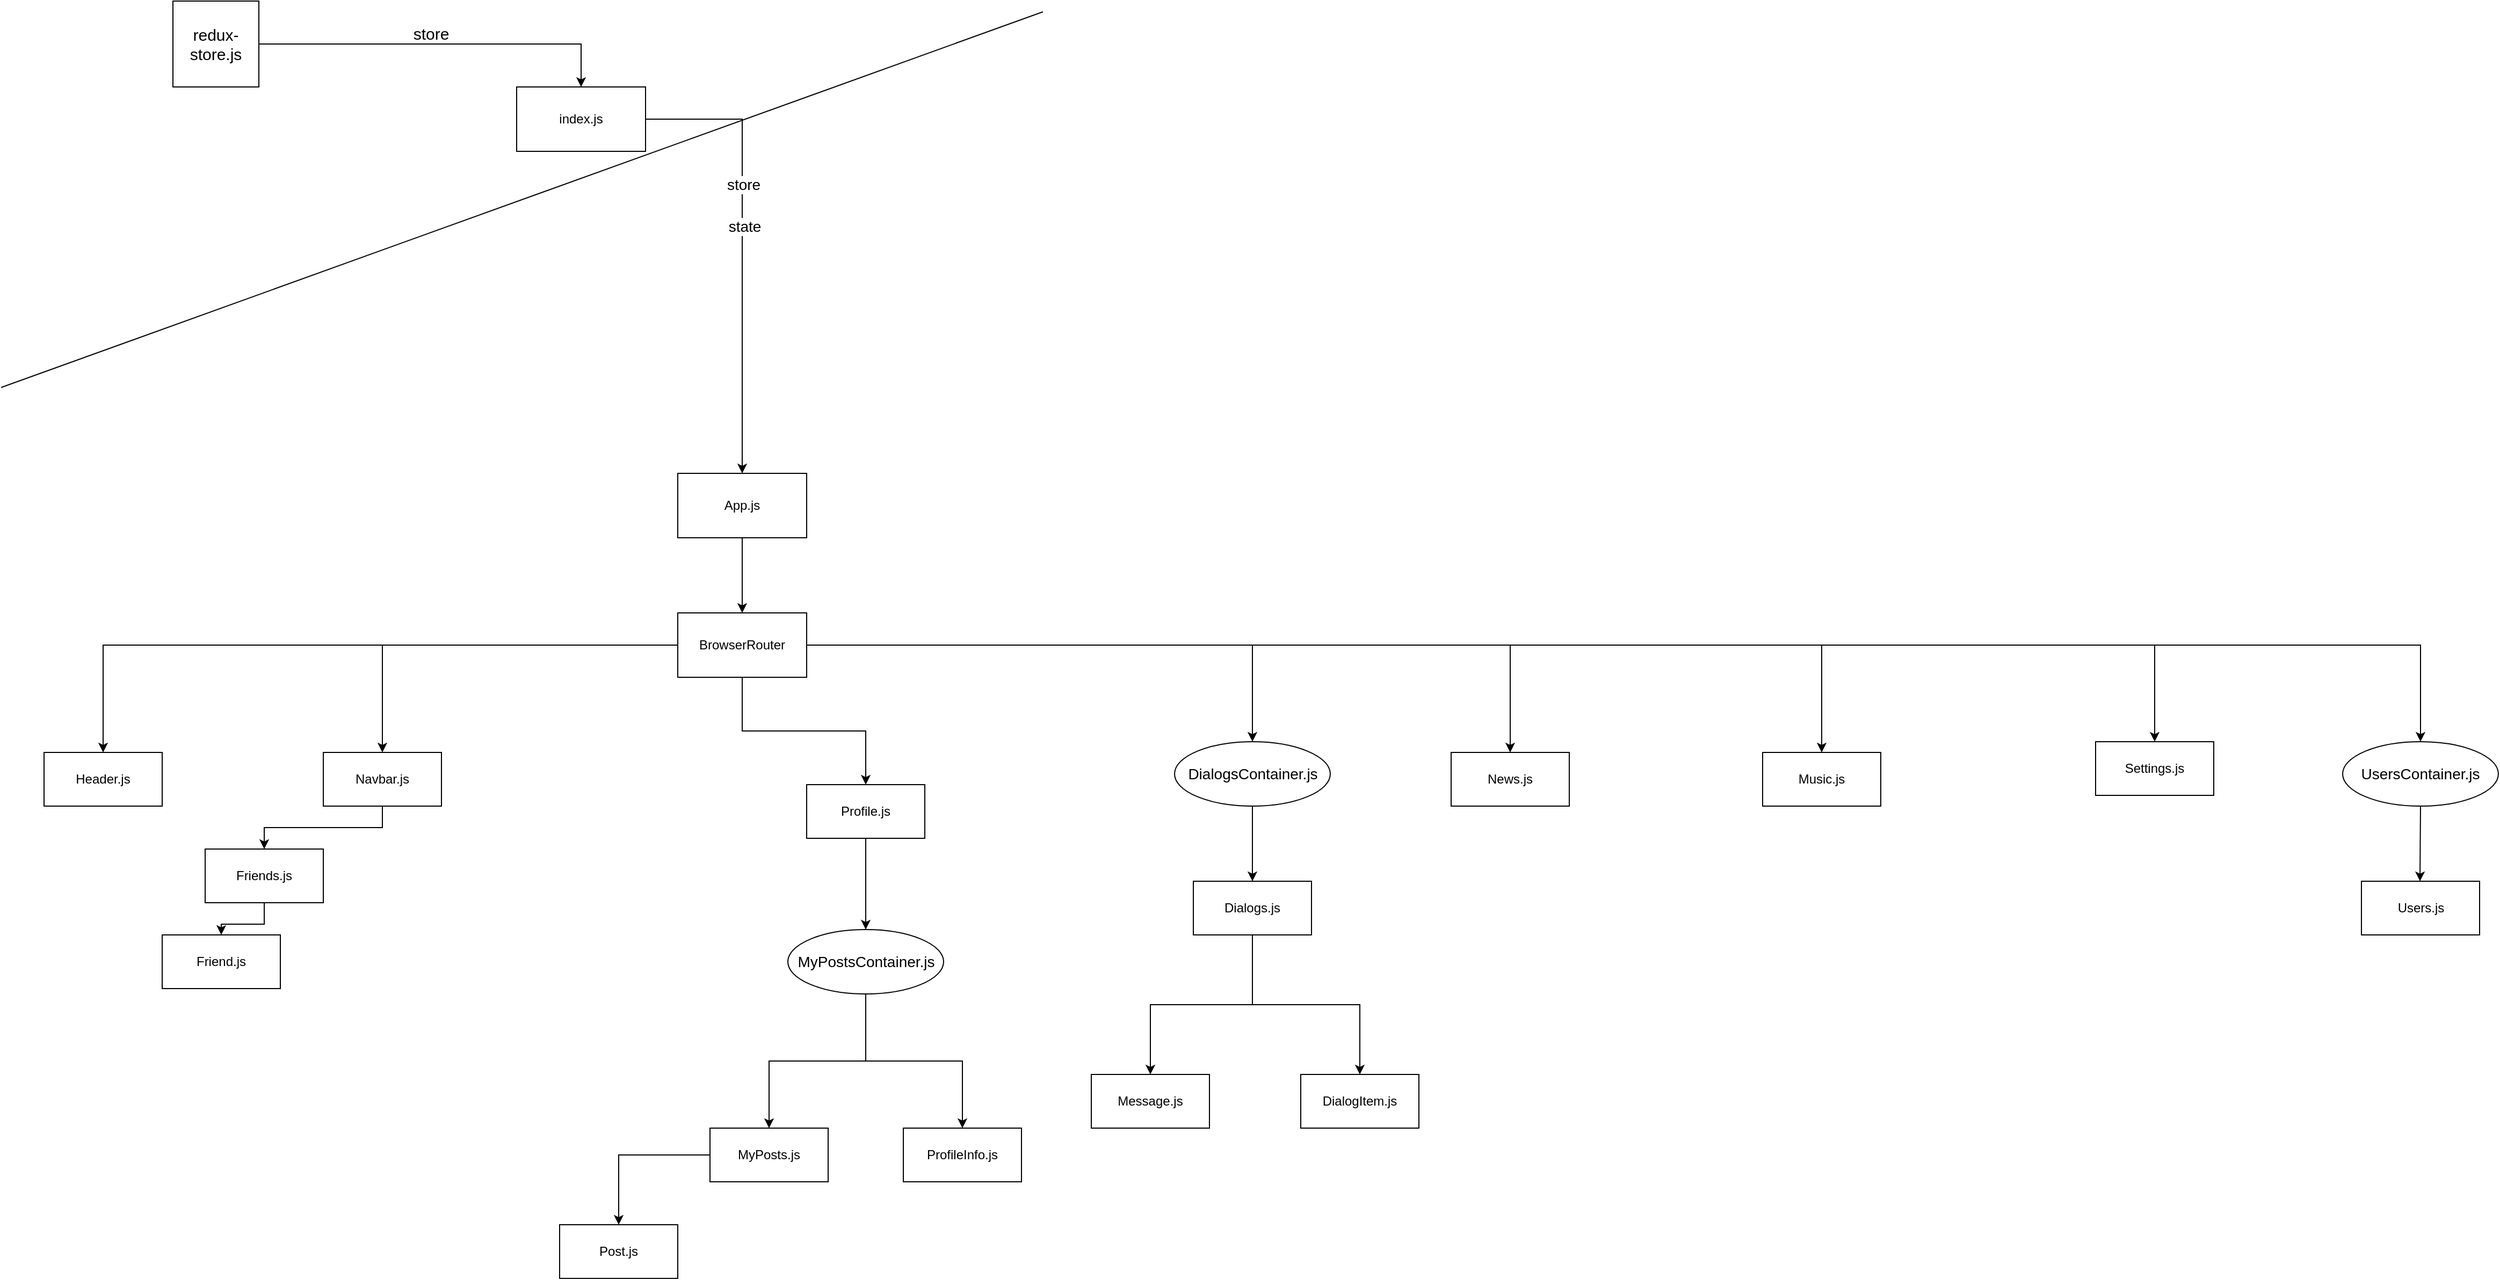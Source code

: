 <mxfile version="16.0.0" type="device"><diagram id="WT5h7fjOcxO-rumlKXHT" name="Page-1"><mxGraphModel dx="1422" dy="4094" grid="1" gridSize="10" guides="1" tooltips="1" connect="1" arrows="1" fold="1" page="1" pageScale="1" pageWidth="2339" pageHeight="3300" math="0" shadow="0"><root><mxCell id="0"/><mxCell id="1" parent="0"/><mxCell id="ESA7YOCMMa1Aec36gQxN-5" style="edgeStyle=orthogonalEdgeStyle;rounded=0;orthogonalLoop=1;jettySize=auto;html=1;entryX=0.5;entryY=0;entryDx=0;entryDy=0;" parent="1" source="ESA7YOCMMa1Aec36gQxN-1" target="ESA7YOCMMa1Aec36gQxN-2" edge="1"><mxGeometry relative="1" as="geometry"/></mxCell><mxCell id="ESA7YOCMMa1Aec36gQxN-6" style="edgeStyle=orthogonalEdgeStyle;rounded=0;orthogonalLoop=1;jettySize=auto;html=1;entryX=0.5;entryY=0;entryDx=0;entryDy=0;" parent="1" source="ESA7YOCMMa1Aec36gQxN-1" target="ESA7YOCMMa1Aec36gQxN-3" edge="1"><mxGeometry relative="1" as="geometry"/></mxCell><mxCell id="ESA7YOCMMa1Aec36gQxN-7" style="edgeStyle=orthogonalEdgeStyle;rounded=0;orthogonalLoop=1;jettySize=auto;html=1;entryX=0.5;entryY=0;entryDx=0;entryDy=0;" parent="1" source="ESA7YOCMMa1Aec36gQxN-1" target="ESA7YOCMMa1Aec36gQxN-4" edge="1"><mxGeometry relative="1" as="geometry"/></mxCell><mxCell id="lSLiHjX5r89HyCvrb0Dv-11" style="edgeStyle=orthogonalEdgeStyle;rounded=0;orthogonalLoop=1;jettySize=auto;html=1;entryX=0.5;entryY=0;entryDx=0;entryDy=0;" parent="1" source="ESA7YOCMMa1Aec36gQxN-1" target="Aruh9PVshhGXNnXCXxC8-13" edge="1"><mxGeometry relative="1" as="geometry"><mxPoint x="1250" y="20" as="targetPoint"/></mxGeometry></mxCell><mxCell id="lSLiHjX5r89HyCvrb0Dv-15" style="edgeStyle=orthogonalEdgeStyle;rounded=0;orthogonalLoop=1;jettySize=auto;html=1;exitX=1;exitY=0.5;exitDx=0;exitDy=0;entryX=0.5;entryY=0;entryDx=0;entryDy=0;" parent="1" source="ESA7YOCMMa1Aec36gQxN-1" target="lSLiHjX5r89HyCvrb0Dv-12" edge="1"><mxGeometry relative="1" as="geometry"/></mxCell><mxCell id="lSLiHjX5r89HyCvrb0Dv-16" style="edgeStyle=orthogonalEdgeStyle;rounded=0;orthogonalLoop=1;jettySize=auto;html=1;exitX=1;exitY=0.5;exitDx=0;exitDy=0;entryX=0.5;entryY=0;entryDx=0;entryDy=0;" parent="1" source="ESA7YOCMMa1Aec36gQxN-1" target="lSLiHjX5r89HyCvrb0Dv-13" edge="1"><mxGeometry relative="1" as="geometry"/></mxCell><mxCell id="lSLiHjX5r89HyCvrb0Dv-17" style="edgeStyle=orthogonalEdgeStyle;rounded=0;orthogonalLoop=1;jettySize=auto;html=1;entryX=0.5;entryY=0;entryDx=0;entryDy=0;" parent="1" source="ESA7YOCMMa1Aec36gQxN-1" target="lSLiHjX5r89HyCvrb0Dv-14" edge="1"><mxGeometry relative="1" as="geometry"/></mxCell><mxCell id="sDyoObPOkQRv4sUX_RLB-2" style="edgeStyle=orthogonalEdgeStyle;rounded=0;orthogonalLoop=1;jettySize=auto;html=1;entryX=0.5;entryY=0;entryDx=0;entryDy=0;" parent="1" source="ESA7YOCMMa1Aec36gQxN-1" target="sDyoObPOkQRv4sUX_RLB-3" edge="1"><mxGeometry relative="1" as="geometry"><mxPoint x="2355" y="200" as="targetPoint"/></mxGeometry></mxCell><mxCell id="ESA7YOCMMa1Aec36gQxN-1" value="BrowserRouter&lt;br&gt;" style="rounded=0;whiteSpace=wrap;html=1;" parent="1" vertex="1"><mxGeometry x="730" y="80" width="120" height="60" as="geometry"/></mxCell><mxCell id="ESA7YOCMMa1Aec36gQxN-2" value="Header.js" style="rounded=0;whiteSpace=wrap;html=1;" parent="1" vertex="1"><mxGeometry x="140" y="210" width="110" height="50" as="geometry"/></mxCell><mxCell id="tmSZ2r8efNVsP5F4YcDO-9" style="edgeStyle=orthogonalEdgeStyle;rounded=0;orthogonalLoop=1;jettySize=auto;html=1;entryX=0.5;entryY=0;entryDx=0;entryDy=0;fontSize=15;" parent="1" source="ESA7YOCMMa1Aec36gQxN-3" target="tmSZ2r8efNVsP5F4YcDO-8" edge="1"><mxGeometry relative="1" as="geometry"/></mxCell><mxCell id="ESA7YOCMMa1Aec36gQxN-3" value="Navbar.js" style="rounded=0;whiteSpace=wrap;html=1;" parent="1" vertex="1"><mxGeometry x="400" y="210" width="110" height="50" as="geometry"/></mxCell><mxCell id="lSLiHjX5r89HyCvrb0Dv-4" style="edgeStyle=orthogonalEdgeStyle;rounded=0;orthogonalLoop=1;jettySize=auto;html=1;entryX=0.5;entryY=0;entryDx=0;entryDy=0;exitX=0.5;exitY=1;exitDx=0;exitDy=0;" parent="1" source="Aruh9PVshhGXNnXCXxC8-10" target="lSLiHjX5r89HyCvrb0Dv-2" edge="1"><mxGeometry relative="1" as="geometry"><mxPoint x="690" y="340" as="sourcePoint"/></mxGeometry></mxCell><mxCell id="cPzgoiwMrA2rjmY66ZXY-6" style="edgeStyle=orthogonalEdgeStyle;rounded=0;orthogonalLoop=1;jettySize=auto;html=1;entryX=0.5;entryY=0;entryDx=0;entryDy=0;exitX=0.5;exitY=1;exitDx=0;exitDy=0;" parent="1" source="Aruh9PVshhGXNnXCXxC8-10" target="cPzgoiwMrA2rjmY66ZXY-5" edge="1"><mxGeometry relative="1" as="geometry"><mxPoint x="1080" y="380" as="sourcePoint"/></mxGeometry></mxCell><mxCell id="Aruh9PVshhGXNnXCXxC8-11" style="edgeStyle=orthogonalEdgeStyle;rounded=0;orthogonalLoop=1;jettySize=auto;html=1;entryX=0.5;entryY=0;entryDx=0;entryDy=0;fontSize=14;" parent="1" source="ESA7YOCMMa1Aec36gQxN-4" target="Aruh9PVshhGXNnXCXxC8-10" edge="1"><mxGeometry relative="1" as="geometry"/></mxCell><mxCell id="ESA7YOCMMa1Aec36gQxN-4" value="Profile.js" style="rounded=0;whiteSpace=wrap;html=1;" parent="1" vertex="1"><mxGeometry x="850" y="240" width="110" height="50" as="geometry"/></mxCell><mxCell id="lSLiHjX5r89HyCvrb0Dv-7" style="edgeStyle=orthogonalEdgeStyle;rounded=0;orthogonalLoop=1;jettySize=auto;html=1;entryX=0.5;entryY=0;entryDx=0;entryDy=0;" parent="1" source="lSLiHjX5r89HyCvrb0Dv-2" target="lSLiHjX5r89HyCvrb0Dv-6" edge="1"><mxGeometry relative="1" as="geometry"/></mxCell><mxCell id="lSLiHjX5r89HyCvrb0Dv-2" value="MyPosts.js&lt;br&gt;" style="rounded=0;whiteSpace=wrap;html=1;" parent="1" vertex="1"><mxGeometry x="760" y="560" width="110" height="50" as="geometry"/></mxCell><mxCell id="lSLiHjX5r89HyCvrb0Dv-6" value="Post.js&lt;br&gt;" style="rounded=0;whiteSpace=wrap;html=1;" parent="1" vertex="1"><mxGeometry x="620" y="650" width="110" height="50" as="geometry"/></mxCell><mxCell id="cPzgoiwMrA2rjmY66ZXY-3" style="edgeStyle=orthogonalEdgeStyle;rounded=0;orthogonalLoop=1;jettySize=auto;html=1;entryX=0.5;entryY=0;entryDx=0;entryDy=0;" parent="1" source="lSLiHjX5r89HyCvrb0Dv-10" target="cPzgoiwMrA2rjmY66ZXY-1" edge="1"><mxGeometry relative="1" as="geometry"/></mxCell><mxCell id="cPzgoiwMrA2rjmY66ZXY-4" style="edgeStyle=orthogonalEdgeStyle;rounded=0;orthogonalLoop=1;jettySize=auto;html=1;entryX=0.5;entryY=0;entryDx=0;entryDy=0;" parent="1" source="lSLiHjX5r89HyCvrb0Dv-10" target="cPzgoiwMrA2rjmY66ZXY-2" edge="1"><mxGeometry relative="1" as="geometry"/></mxCell><mxCell id="lSLiHjX5r89HyCvrb0Dv-10" value="Dialogs.js" style="rounded=0;whiteSpace=wrap;html=1;" parent="1" vertex="1"><mxGeometry x="1210" y="330" width="110" height="50" as="geometry"/></mxCell><mxCell id="lSLiHjX5r89HyCvrb0Dv-12" value="News.js" style="rounded=0;whiteSpace=wrap;html=1;" parent="1" vertex="1"><mxGeometry x="1450" y="210" width="110" height="50" as="geometry"/></mxCell><mxCell id="lSLiHjX5r89HyCvrb0Dv-13" value="Music.js" style="rounded=0;whiteSpace=wrap;html=1;" parent="1" vertex="1"><mxGeometry x="1740" y="210" width="110" height="50" as="geometry"/></mxCell><mxCell id="lSLiHjX5r89HyCvrb0Dv-14" value="Settings.js&lt;br&gt;" style="rounded=0;whiteSpace=wrap;html=1;" parent="1" vertex="1"><mxGeometry x="2050" y="200" width="110" height="50" as="geometry"/></mxCell><mxCell id="cPzgoiwMrA2rjmY66ZXY-1" value="Message.js" style="rounded=0;whiteSpace=wrap;html=1;" parent="1" vertex="1"><mxGeometry x="1115" y="510" width="110" height="50" as="geometry"/></mxCell><mxCell id="cPzgoiwMrA2rjmY66ZXY-2" value="DialogItem.js" style="rounded=0;whiteSpace=wrap;html=1;" parent="1" vertex="1"><mxGeometry x="1310" y="510" width="110" height="50" as="geometry"/></mxCell><mxCell id="cPzgoiwMrA2rjmY66ZXY-5" value="ProfileInfo.js" style="rounded=0;whiteSpace=wrap;html=1;" parent="1" vertex="1"><mxGeometry x="940" y="560" width="110" height="50" as="geometry"/></mxCell><mxCell id="cPzgoiwMrA2rjmY66ZXY-11" style="edgeStyle=orthogonalEdgeStyle;rounded=0;orthogonalLoop=1;jettySize=auto;html=1;entryX=0.5;entryY=0;entryDx=0;entryDy=0;" parent="1" source="cPzgoiwMrA2rjmY66ZXY-10" target="ESA7YOCMMa1Aec36gQxN-1" edge="1"><mxGeometry relative="1" as="geometry"/></mxCell><mxCell id="cPzgoiwMrA2rjmY66ZXY-10" value="App.js&lt;br&gt;" style="rounded=0;whiteSpace=wrap;html=1;" parent="1" vertex="1"><mxGeometry x="730" y="-50" width="120" height="60" as="geometry"/></mxCell><mxCell id="cPzgoiwMrA2rjmY66ZXY-13" style="edgeStyle=orthogonalEdgeStyle;rounded=0;orthogonalLoop=1;jettySize=auto;html=1;entryX=0.5;entryY=0;entryDx=0;entryDy=0;" parent="1" source="cPzgoiwMrA2rjmY66ZXY-12" target="cPzgoiwMrA2rjmY66ZXY-10" edge="1"><mxGeometry relative="1" as="geometry"/></mxCell><mxCell id="Aruh9PVshhGXNnXCXxC8-3" value="&lt;font style=&quot;font-size: 14px&quot;&gt;store&lt;/font&gt;" style="edgeLabel;html=1;align=center;verticalAlign=middle;resizable=0;points=[];" parent="cPzgoiwMrA2rjmY66ZXY-13" vertex="1" connectable="0"><mxGeometry x="-0.28" y="1" relative="1" as="geometry"><mxPoint as="offset"/></mxGeometry></mxCell><mxCell id="Aruh9PVshhGXNnXCXxC8-4" value="state" style="edgeLabel;html=1;align=center;verticalAlign=middle;resizable=0;points=[];fontSize=14;" parent="cPzgoiwMrA2rjmY66ZXY-13" vertex="1" connectable="0"><mxGeometry x="-0.153" y="2" relative="1" as="geometry"><mxPoint y="12" as="offset"/></mxGeometry></mxCell><mxCell id="cPzgoiwMrA2rjmY66ZXY-12" value="index.js" style="rounded=0;whiteSpace=wrap;html=1;" parent="1" vertex="1"><mxGeometry x="580" y="-410" width="120" height="60" as="geometry"/></mxCell><mxCell id="tmSZ2r8efNVsP5F4YcDO-4" value="store" style="text;html=1;align=center;verticalAlign=middle;resizable=0;points=[];autosize=1;strokeColor=none;fillColor=none;fontSize=15;" parent="1" vertex="1"><mxGeometry x="475" y="-470" width="50" height="20" as="geometry"/></mxCell><mxCell id="tmSZ2r8efNVsP5F4YcDO-5" value="" style="endArrow=none;html=1;rounded=0;fontSize=15;" parent="1" edge="1"><mxGeometry width="50" height="50" relative="1" as="geometry"><mxPoint x="100" y="-130" as="sourcePoint"/><mxPoint x="1070" y="-480" as="targetPoint"/></mxGeometry></mxCell><mxCell id="tmSZ2r8efNVsP5F4YcDO-7" style="edgeStyle=orthogonalEdgeStyle;rounded=0;orthogonalLoop=1;jettySize=auto;html=1;exitX=1;exitY=0.5;exitDx=0;exitDy=0;entryX=0.5;entryY=0;entryDx=0;entryDy=0;fontSize=15;" parent="1" source="tmSZ2r8efNVsP5F4YcDO-6" target="cPzgoiwMrA2rjmY66ZXY-12" edge="1"><mxGeometry relative="1" as="geometry"/></mxCell><mxCell id="tmSZ2r8efNVsP5F4YcDO-6" value="redux-store.js" style="whiteSpace=wrap;html=1;aspect=fixed;fontSize=15;" parent="1" vertex="1"><mxGeometry x="260" y="-490" width="80" height="80" as="geometry"/></mxCell><mxCell id="tmSZ2r8efNVsP5F4YcDO-11" style="edgeStyle=orthogonalEdgeStyle;rounded=0;orthogonalLoop=1;jettySize=auto;html=1;exitX=0.5;exitY=1;exitDx=0;exitDy=0;entryX=0.5;entryY=0;entryDx=0;entryDy=0;fontSize=15;" parent="1" source="tmSZ2r8efNVsP5F4YcDO-8" target="tmSZ2r8efNVsP5F4YcDO-10" edge="1"><mxGeometry relative="1" as="geometry"/></mxCell><mxCell id="tmSZ2r8efNVsP5F4YcDO-8" value="Friends.js" style="rounded=0;whiteSpace=wrap;html=1;" parent="1" vertex="1"><mxGeometry x="290" y="300" width="110" height="50" as="geometry"/></mxCell><mxCell id="tmSZ2r8efNVsP5F4YcDO-10" value="Friend.js" style="rounded=0;whiteSpace=wrap;html=1;" parent="1" vertex="1"><mxGeometry x="250" y="380" width="110" height="50" as="geometry"/></mxCell><mxCell id="Aruh9PVshhGXNnXCXxC8-10" value="MyPostsContainer.js" style="ellipse;whiteSpace=wrap;html=1;fontSize=14;" parent="1" vertex="1"><mxGeometry x="832.5" y="375" width="145" height="60" as="geometry"/></mxCell><mxCell id="Aruh9PVshhGXNnXCXxC8-14" style="edgeStyle=orthogonalEdgeStyle;rounded=0;orthogonalLoop=1;jettySize=auto;html=1;exitX=0.5;exitY=1;exitDx=0;exitDy=0;entryX=0.5;entryY=0;entryDx=0;entryDy=0;fontSize=14;" parent="1" source="Aruh9PVshhGXNnXCXxC8-13" target="lSLiHjX5r89HyCvrb0Dv-10" edge="1"><mxGeometry relative="1" as="geometry"/></mxCell><mxCell id="Aruh9PVshhGXNnXCXxC8-13" value="DialogsContainer.js" style="ellipse;whiteSpace=wrap;html=1;fontSize=14;" parent="1" vertex="1"><mxGeometry x="1192.5" y="200" width="145" height="60" as="geometry"/></mxCell><mxCell id="sDyoObPOkQRv4sUX_RLB-3" value="UsersContainer.js" style="ellipse;whiteSpace=wrap;html=1;fontSize=14;" parent="1" vertex="1"><mxGeometry x="2280" y="200" width="145" height="60" as="geometry"/></mxCell><mxCell id="sDyoObPOkQRv4sUX_RLB-4" style="edgeStyle=orthogonalEdgeStyle;rounded=0;orthogonalLoop=1;jettySize=auto;html=1;exitX=0.5;exitY=1;exitDx=0;exitDy=0;fontSize=14;" parent="1" source="sDyoObPOkQRv4sUX_RLB-3" edge="1"><mxGeometry relative="1" as="geometry"><mxPoint x="2352.02" y="280" as="sourcePoint"/><mxPoint x="2352" y="330" as="targetPoint"/></mxGeometry></mxCell><mxCell id="sDyoObPOkQRv4sUX_RLB-5" value="Users.js" style="rounded=0;whiteSpace=wrap;html=1;" parent="1" vertex="1"><mxGeometry x="2297.5" y="330" width="110" height="50" as="geometry"/></mxCell></root></mxGraphModel></diagram></mxfile>